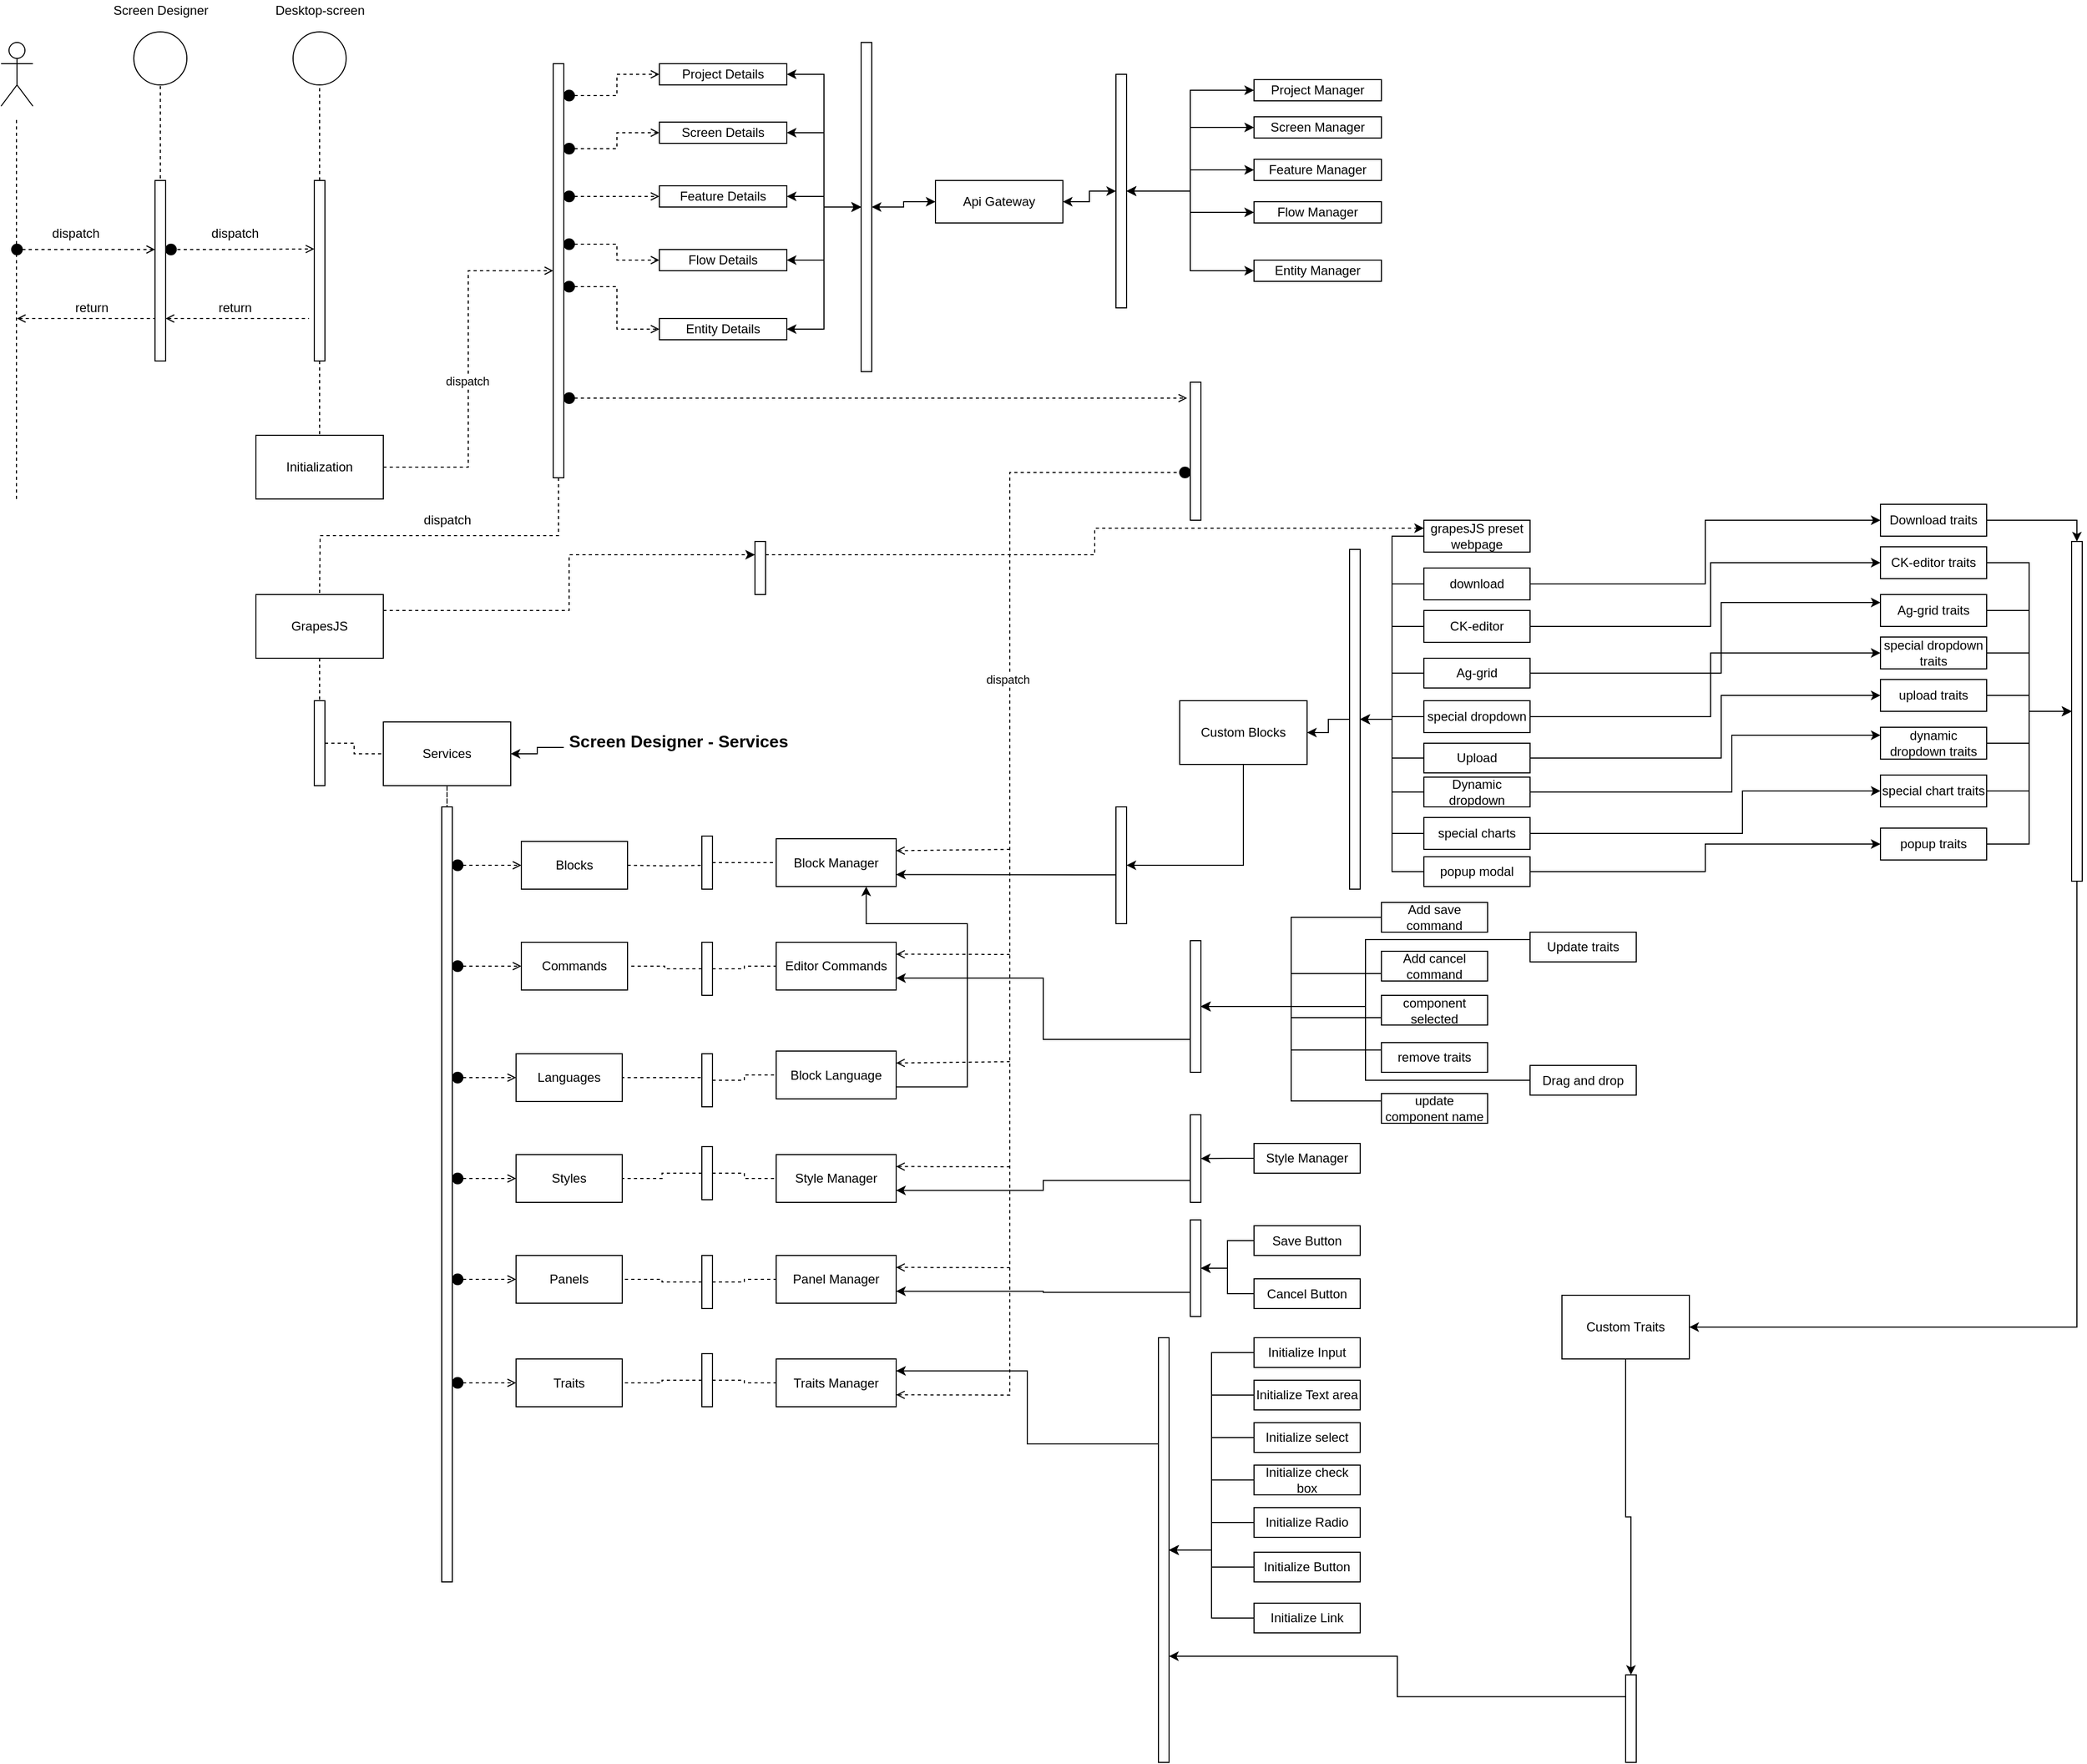 <mxfile version="15.3.1" type="google"><diagram id="kP4n5P30cCLJSPGFF3L5" name="Page-1"><mxGraphModel dx="1426" dy="716" grid="1" gridSize="10" guides="1" tooltips="1" connect="1" arrows="1" fold="1" page="1" pageScale="1" pageWidth="827" pageHeight="1169" math="0" shadow="0"><root><mxCell id="0"/><mxCell id="1" parent="0"/><mxCell id="iaHtXF_fVqfIZ_3sdtYl-2" value="" style="ellipse;whiteSpace=wrap;html=1;aspect=fixed;" parent="1" vertex="1"><mxGeometry x="155" y="50" width="50" height="50" as="geometry"/></mxCell><mxCell id="iaHtXF_fVqfIZ_3sdtYl-3" value="" style="ellipse;whiteSpace=wrap;html=1;aspect=fixed;" parent="1" vertex="1"><mxGeometry x="305" y="50" width="50" height="50" as="geometry"/></mxCell><mxCell id="iaHtXF_fVqfIZ_3sdtYl-4" value="Screen Designer" style="text;html=1;align=center;verticalAlign=middle;resizable=0;points=[];autosize=1;" parent="1" vertex="1"><mxGeometry x="130" y="20" width="100" height="20" as="geometry"/></mxCell><mxCell id="iaHtXF_fVqfIZ_3sdtYl-5" value="Desktop-screen" style="text;html=1;align=center;verticalAlign=middle;resizable=0;points=[];autosize=1;" parent="1" vertex="1"><mxGeometry x="280" y="20" width="100" height="20" as="geometry"/></mxCell><mxCell id="iaHtXF_fVqfIZ_3sdtYl-8" value="" style="shape=umlActor;verticalLabelPosition=bottom;verticalAlign=top;html=1;outlineConnect=0;" parent="1" vertex="1"><mxGeometry x="30" y="60" width="30" height="60" as="geometry"/></mxCell><mxCell id="iaHtXF_fVqfIZ_3sdtYl-16" value="" style="endArrow=none;dashed=1;html=1;" parent="1" edge="1"><mxGeometry width="50" height="50" relative="1" as="geometry"><mxPoint x="44.5" y="490" as="sourcePoint"/><mxPoint x="44.5" y="130" as="targetPoint"/></mxGeometry></mxCell><mxCell id="iaHtXF_fVqfIZ_3sdtYl-17" value="" style="endArrow=none;dashed=1;html=1;strokeColor=#000000;entryX=0.5;entryY=1;entryDx=0;entryDy=0;" parent="1" target="iaHtXF_fVqfIZ_3sdtYl-2" edge="1"><mxGeometry width="50" height="50" relative="1" as="geometry"><mxPoint x="180" y="200" as="sourcePoint"/><mxPoint x="390" y="250" as="targetPoint"/></mxGeometry></mxCell><mxCell id="iaHtXF_fVqfIZ_3sdtYl-18" value="" style="rounded=0;whiteSpace=wrap;html=1;direction=south;" parent="1" vertex="1"><mxGeometry x="175" y="190" width="10" height="170" as="geometry"/></mxCell><mxCell id="p-d8xXFpoTd2zfoswmaf-18" value="" style="edgeStyle=orthogonalEdgeStyle;rounded=0;orthogonalLoop=1;jettySize=auto;html=1;dashed=1;endArrow=none;endFill=0;" parent="1" source="ZgcSN7deokmzn-eI87xk-3" target="p-d8xXFpoTd2zfoswmaf-17" edge="1"><mxGeometry relative="1" as="geometry"/></mxCell><mxCell id="ZgcSN7deokmzn-eI87xk-3" value="" style="rounded=0;whiteSpace=wrap;html=1;direction=south;" parent="1" vertex="1"><mxGeometry x="325" y="190" width="10" height="170" as="geometry"/></mxCell><mxCell id="wpVlfaKTZrKY5c9hMWiJ-9" value="" style="edgeStyle=orthogonalEdgeStyle;rounded=0;orthogonalLoop=1;jettySize=auto;html=1;dashed=1;endArrow=open;endFill=0;" parent="1" source="wpVlfaKTZrKY5c9hMWiJ-1" target="iaHtXF_fVqfIZ_3sdtYl-18" edge="1"><mxGeometry relative="1" as="geometry"><Array as="points"><mxPoint x="120" y="255"/><mxPoint x="120" y="255"/></Array></mxGeometry></mxCell><mxCell id="wpVlfaKTZrKY5c9hMWiJ-1" value="" style="ellipse;whiteSpace=wrap;html=1;aspect=fixed;fillColor=#000000;" parent="1" vertex="1"><mxGeometry x="40" y="250" width="10" height="10" as="geometry"/></mxCell><mxCell id="wpVlfaKTZrKY5c9hMWiJ-11" value="" style="endArrow=none;dashed=1;html=1;strokeColor=#000000;entryX=0.5;entryY=1;entryDx=0;entryDy=0;" parent="1" target="iaHtXF_fVqfIZ_3sdtYl-3" edge="1"><mxGeometry width="50" height="50" relative="1" as="geometry"><mxPoint x="330" y="190" as="sourcePoint"/><mxPoint x="155" y="110" as="targetPoint"/></mxGeometry></mxCell><mxCell id="wpVlfaKTZrKY5c9hMWiJ-12" value="dispatch" style="text;html=1;align=center;verticalAlign=middle;resizable=0;points=[];autosize=1;" parent="1" vertex="1"><mxGeometry x="70" y="230" width="60" height="20" as="geometry"/></mxCell><mxCell id="wpVlfaKTZrKY5c9hMWiJ-13" value="" style="ellipse;whiteSpace=wrap;html=1;aspect=fixed;fillColor=#000000;" parent="1" vertex="1"><mxGeometry x="185" y="250" width="10" height="10" as="geometry"/></mxCell><mxCell id="wpVlfaKTZrKY5c9hMWiJ-14" value="" style="edgeStyle=orthogonalEdgeStyle;rounded=0;orthogonalLoop=1;jettySize=auto;html=1;dashed=1;endArrow=open;endFill=0;" parent="1" edge="1"><mxGeometry relative="1" as="geometry"><mxPoint x="190" y="255" as="sourcePoint"/><mxPoint x="325" y="254.5" as="targetPoint"/><Array as="points"><mxPoint x="240" y="255"/><mxPoint x="240" y="255"/></Array></mxGeometry></mxCell><mxCell id="wpVlfaKTZrKY5c9hMWiJ-15" style="edgeStyle=orthogonalEdgeStyle;rounded=0;orthogonalLoop=1;jettySize=auto;html=1;exitX=0.5;exitY=1;exitDx=0;exitDy=0;entryX=0.5;entryY=0;entryDx=0;entryDy=0;dashed=1;endArrow=open;endFill=0;" parent="1" source="wpVlfaKTZrKY5c9hMWiJ-13" target="wpVlfaKTZrKY5c9hMWiJ-13" edge="1"><mxGeometry relative="1" as="geometry"/></mxCell><mxCell id="wpVlfaKTZrKY5c9hMWiJ-16" value="dispatch" style="text;html=1;align=center;verticalAlign=middle;resizable=0;points=[];autosize=1;" parent="1" vertex="1"><mxGeometry x="220" y="230" width="60" height="20" as="geometry"/></mxCell><mxCell id="wpVlfaKTZrKY5c9hMWiJ-19" value="" style="endArrow=none;dashed=1;html=1;entryX=0.75;entryY=1;entryDx=0;entryDy=0;startArrow=open;startFill=0;" parent="1" edge="1"><mxGeometry width="50" height="50" relative="1" as="geometry"><mxPoint x="45" y="320" as="sourcePoint"/><mxPoint x="175" y="320" as="targetPoint"/></mxGeometry></mxCell><mxCell id="wpVlfaKTZrKY5c9hMWiJ-22" value="return" style="text;html=1;align=center;verticalAlign=middle;resizable=0;points=[];autosize=1;" parent="1" vertex="1"><mxGeometry x="90" y="300" width="50" height="20" as="geometry"/></mxCell><mxCell id="wpVlfaKTZrKY5c9hMWiJ-23" value="return" style="text;html=1;align=center;verticalAlign=middle;resizable=0;points=[];autosize=1;" parent="1" vertex="1"><mxGeometry x="225" y="300" width="50" height="20" as="geometry"/></mxCell><mxCell id="wpVlfaKTZrKY5c9hMWiJ-26" value="" style="endArrow=none;dashed=1;html=1;startArrow=open;startFill=0;" parent="1" edge="1"><mxGeometry width="50" height="50" relative="1" as="geometry"><mxPoint x="185" y="320" as="sourcePoint"/><mxPoint x="320" y="320" as="targetPoint"/><Array as="points"/></mxGeometry></mxCell><mxCell id="p-d8xXFpoTd2zfoswmaf-130" value="" style="edgeStyle=orthogonalEdgeStyle;rounded=0;orthogonalLoop=1;jettySize=auto;html=1;dashed=1;startArrow=none;startFill=0;endArrow=none;endFill=0;" parent="1" source="wpVlfaKTZrKY5c9hMWiJ-27" target="wpVlfaKTZrKY5c9hMWiJ-30" edge="1"><mxGeometry relative="1" as="geometry"/></mxCell><mxCell id="wpVlfaKTZrKY5c9hMWiJ-27" value="Services" style="rounded=0;whiteSpace=wrap;html=1;strokeColor=#000000;fillColor=#FFFFFF;" parent="1" vertex="1"><mxGeometry x="390" y="700" width="120" height="60" as="geometry"/></mxCell><mxCell id="wpVlfaKTZrKY5c9hMWiJ-30" value="" style="rounded=0;whiteSpace=wrap;html=1;direction=south;" parent="1" vertex="1"><mxGeometry x="445" y="780" width="10" height="730" as="geometry"/></mxCell><mxCell id="wpVlfaKTZrKY5c9hMWiJ-34" value="Blocks" style="rounded=0;whiteSpace=wrap;html=1;strokeColor=#000000;fillColor=#FFFFFF;" parent="1" vertex="1"><mxGeometry x="520" y="812.5" width="100" height="45" as="geometry"/></mxCell><mxCell id="p-d8xXFpoTd2zfoswmaf-133" value="" style="edgeStyle=orthogonalEdgeStyle;rounded=0;orthogonalLoop=1;jettySize=auto;html=1;dashed=1;startArrow=none;startFill=0;endArrow=open;endFill=0;" parent="1" source="wpVlfaKTZrKY5c9hMWiJ-41" target="wpVlfaKTZrKY5c9hMWiJ-34" edge="1"><mxGeometry relative="1" as="geometry"/></mxCell><mxCell id="wpVlfaKTZrKY5c9hMWiJ-41" value="" style="ellipse;whiteSpace=wrap;html=1;aspect=fixed;fillColor=#000000;" parent="1" vertex="1"><mxGeometry x="455" y="830" width="10" height="10" as="geometry"/></mxCell><mxCell id="p-d8xXFpoTd2zfoswmaf-22" value="" style="edgeStyle=orthogonalEdgeStyle;rounded=0;orthogonalLoop=1;jettySize=auto;html=1;dashed=1;endArrow=open;endFill=0;" parent="1" source="p-d8xXFpoTd2zfoswmaf-17" target="p-d8xXFpoTd2zfoswmaf-20" edge="1"><mxGeometry relative="1" as="geometry"/></mxCell><mxCell id="p-d8xXFpoTd2zfoswmaf-144" value="dispatch" style="edgeLabel;html=1;align=center;verticalAlign=middle;resizable=0;points=[];" parent="p-d8xXFpoTd2zfoswmaf-22" vertex="1" connectable="0"><mxGeometry x="-0.067" y="1" relative="1" as="geometry"><mxPoint as="offset"/></mxGeometry></mxCell><mxCell id="p-d8xXFpoTd2zfoswmaf-17" value="Initialization" style="rounded=0;whiteSpace=wrap;html=1;" parent="1" vertex="1"><mxGeometry x="270" y="430" width="120" height="60" as="geometry"/></mxCell><mxCell id="p-d8xXFpoTd2zfoswmaf-126" value="" style="edgeStyle=orthogonalEdgeStyle;rounded=0;orthogonalLoop=1;jettySize=auto;html=1;dashed=1;startArrow=none;startFill=0;endArrow=none;endFill=0;exitX=1;exitY=0.5;exitDx=0;exitDy=0;" parent="1" source="p-d8xXFpoTd2zfoswmaf-20" edge="1"><mxGeometry relative="1" as="geometry"><mxPoint x="330" y="579" as="targetPoint"/></mxGeometry></mxCell><mxCell id="p-d8xXFpoTd2zfoswmaf-20" value="" style="rounded=0;whiteSpace=wrap;html=1;direction=south;" parent="1" vertex="1"><mxGeometry x="550" y="80" width="10" height="390" as="geometry"/></mxCell><mxCell id="p-d8xXFpoTd2zfoswmaf-128" value="" style="edgeStyle=orthogonalEdgeStyle;rounded=0;orthogonalLoop=1;jettySize=auto;html=1;dashed=1;startArrow=none;startFill=0;endArrow=none;endFill=0;" parent="1" source="p-d8xXFpoTd2zfoswmaf-25" target="p-d8xXFpoTd2zfoswmaf-27" edge="1"><mxGeometry relative="1" as="geometry"/></mxCell><mxCell id="HV5T4Z4cnjf4nLRgCjIR-30" style="edgeStyle=orthogonalEdgeStyle;rounded=0;orthogonalLoop=1;jettySize=auto;html=1;exitX=1;exitY=0.25;exitDx=0;exitDy=0;entryX=0.25;entryY=1;entryDx=0;entryDy=0;dashed=1;" parent="1" source="p-d8xXFpoTd2zfoswmaf-25" target="p-d8xXFpoTd2zfoswmaf-210" edge="1"><mxGeometry relative="1" as="geometry"/></mxCell><mxCell id="p-d8xXFpoTd2zfoswmaf-25" value="GrapesJS" style="rounded=0;whiteSpace=wrap;html=1;" parent="1" vertex="1"><mxGeometry x="270" y="580" width="120" height="60" as="geometry"/></mxCell><mxCell id="p-d8xXFpoTd2zfoswmaf-129" value="" style="edgeStyle=orthogonalEdgeStyle;rounded=0;orthogonalLoop=1;jettySize=auto;html=1;dashed=1;startArrow=none;startFill=0;endArrow=none;endFill=0;" parent="1" source="p-d8xXFpoTd2zfoswmaf-27" target="wpVlfaKTZrKY5c9hMWiJ-27" edge="1"><mxGeometry relative="1" as="geometry"/></mxCell><mxCell id="p-d8xXFpoTd2zfoswmaf-27" value="" style="rounded=0;whiteSpace=wrap;html=1;direction=south;" parent="1" vertex="1"><mxGeometry x="325" y="680" width="10" height="80" as="geometry"/></mxCell><mxCell id="p-d8xXFpoTd2zfoswmaf-105" value="" style="edgeStyle=orthogonalEdgeStyle;rounded=0;orthogonalLoop=1;jettySize=auto;html=1;startArrow=classic;startFill=1;endArrow=classic;endFill=1;" parent="1" source="p-d8xXFpoTd2zfoswmaf-40" target="p-d8xXFpoTd2zfoswmaf-77" edge="1"><mxGeometry relative="1" as="geometry"/></mxCell><mxCell id="p-d8xXFpoTd2zfoswmaf-40" value="Project Details" style="rounded=0;whiteSpace=wrap;html=1;" parent="1" vertex="1"><mxGeometry x="650" y="80" width="120" height="20" as="geometry"/></mxCell><mxCell id="p-d8xXFpoTd2zfoswmaf-77" value="" style="rounded=0;whiteSpace=wrap;html=1;direction=south;" parent="1" vertex="1"><mxGeometry x="840" y="60" width="10" height="310" as="geometry"/></mxCell><mxCell id="p-d8xXFpoTd2zfoswmaf-79" value="" style="edgeStyle=orthogonalEdgeStyle;rounded=0;orthogonalLoop=1;jettySize=auto;html=1;startArrow=classic;startFill=1;endArrow=classic;endFill=1;" parent="1" source="p-d8xXFpoTd2zfoswmaf-78" target="p-d8xXFpoTd2zfoswmaf-77" edge="1"><mxGeometry relative="1" as="geometry"/></mxCell><mxCell id="p-d8xXFpoTd2zfoswmaf-85" value="" style="edgeStyle=orthogonalEdgeStyle;rounded=0;orthogonalLoop=1;jettySize=auto;html=1;startArrow=classic;startFill=1;endArrow=classic;endFill=1;" parent="1" source="p-d8xXFpoTd2zfoswmaf-78" target="p-d8xXFpoTd2zfoswmaf-80" edge="1"><mxGeometry relative="1" as="geometry"/></mxCell><mxCell id="p-d8xXFpoTd2zfoswmaf-78" value="Api Gateway" style="rounded=0;whiteSpace=wrap;html=1;strokeColor=#000000;fillColor=#FFFFFF;" parent="1" vertex="1"><mxGeometry x="910" y="190" width="120" height="40" as="geometry"/></mxCell><mxCell id="p-d8xXFpoTd2zfoswmaf-177" style="edgeStyle=orthogonalEdgeStyle;rounded=0;orthogonalLoop=1;jettySize=auto;html=1;exitX=0.5;exitY=0;exitDx=0;exitDy=0;dashed=1;startArrow=none;startFill=0;endArrow=none;endFill=0;" parent="1" source="p-d8xXFpoTd2zfoswmaf-80" edge="1"><mxGeometry relative="1" as="geometry"><mxPoint x="1110" y="200" as="targetPoint"/></mxGeometry></mxCell><mxCell id="p-d8xXFpoTd2zfoswmaf-80" value="" style="rounded=0;whiteSpace=wrap;html=1;direction=south;" parent="1" vertex="1"><mxGeometry x="1080" y="90" width="10" height="220" as="geometry"/></mxCell><mxCell id="p-d8xXFpoTd2zfoswmaf-99" value="" style="edgeStyle=orthogonalEdgeStyle;rounded=0;orthogonalLoop=1;jettySize=auto;html=1;startArrow=classic;startFill=1;endArrow=classic;endFill=1;" parent="1" source="p-d8xXFpoTd2zfoswmaf-81" target="p-d8xXFpoTd2zfoswmaf-80" edge="1"><mxGeometry relative="1" as="geometry"/></mxCell><mxCell id="p-d8xXFpoTd2zfoswmaf-81" value="Project Manager" style="rounded=0;whiteSpace=wrap;html=1;" parent="1" vertex="1"><mxGeometry x="1210" y="95" width="120" height="20" as="geometry"/></mxCell><mxCell id="p-d8xXFpoTd2zfoswmaf-100" value="" style="edgeStyle=orthogonalEdgeStyle;rounded=0;orthogonalLoop=1;jettySize=auto;html=1;startArrow=classic;startFill=1;endArrow=classic;endFill=1;" parent="1" source="p-d8xXFpoTd2zfoswmaf-82" target="p-d8xXFpoTd2zfoswmaf-80" edge="1"><mxGeometry relative="1" as="geometry"/></mxCell><mxCell id="p-d8xXFpoTd2zfoswmaf-82" value="Screen Manager" style="rounded=0;whiteSpace=wrap;html=1;" parent="1" vertex="1"><mxGeometry x="1210" y="130" width="120" height="20" as="geometry"/></mxCell><mxCell id="p-d8xXFpoTd2zfoswmaf-101" value="" style="edgeStyle=orthogonalEdgeStyle;rounded=0;orthogonalLoop=1;jettySize=auto;html=1;startArrow=classic;startFill=1;endArrow=classic;endFill=1;" parent="1" source="p-d8xXFpoTd2zfoswmaf-83" target="p-d8xXFpoTd2zfoswmaf-80" edge="1"><mxGeometry relative="1" as="geometry"/></mxCell><mxCell id="p-d8xXFpoTd2zfoswmaf-83" value="Feature Manager" style="rounded=0;whiteSpace=wrap;html=1;" parent="1" vertex="1"><mxGeometry x="1210" y="170" width="120" height="20" as="geometry"/></mxCell><mxCell id="p-d8xXFpoTd2zfoswmaf-102" value="" style="edgeStyle=orthogonalEdgeStyle;rounded=0;orthogonalLoop=1;jettySize=auto;html=1;startArrow=classic;startFill=1;endArrow=classic;endFill=1;" parent="1" source="p-d8xXFpoTd2zfoswmaf-84" target="p-d8xXFpoTd2zfoswmaf-80" edge="1"><mxGeometry relative="1" as="geometry"/></mxCell><mxCell id="p-d8xXFpoTd2zfoswmaf-84" value="Flow Manager" style="rounded=0;whiteSpace=wrap;html=1;" parent="1" vertex="1"><mxGeometry x="1210" y="210" width="120" height="20" as="geometry"/></mxCell><mxCell id="p-d8xXFpoTd2zfoswmaf-106" value="" style="edgeStyle=orthogonalEdgeStyle;rounded=0;orthogonalLoop=1;jettySize=auto;html=1;startArrow=classic;startFill=1;endArrow=classic;endFill=1;" parent="1" source="p-d8xXFpoTd2zfoswmaf-86" target="p-d8xXFpoTd2zfoswmaf-77" edge="1"><mxGeometry relative="1" as="geometry"/></mxCell><mxCell id="p-d8xXFpoTd2zfoswmaf-86" value="Screen Details" style="rounded=0;whiteSpace=wrap;html=1;" parent="1" vertex="1"><mxGeometry x="650" y="135" width="120" height="20" as="geometry"/></mxCell><mxCell id="p-d8xXFpoTd2zfoswmaf-107" value="" style="edgeStyle=orthogonalEdgeStyle;rounded=0;orthogonalLoop=1;jettySize=auto;html=1;startArrow=classic;startFill=1;endArrow=classic;endFill=1;" parent="1" source="p-d8xXFpoTd2zfoswmaf-87" target="p-d8xXFpoTd2zfoswmaf-77" edge="1"><mxGeometry relative="1" as="geometry"/></mxCell><mxCell id="p-d8xXFpoTd2zfoswmaf-87" value="Feature Details" style="rounded=0;whiteSpace=wrap;html=1;" parent="1" vertex="1"><mxGeometry x="650" y="195" width="120" height="20" as="geometry"/></mxCell><mxCell id="p-d8xXFpoTd2zfoswmaf-108" value="" style="edgeStyle=orthogonalEdgeStyle;rounded=0;orthogonalLoop=1;jettySize=auto;html=1;startArrow=classic;startFill=1;endArrow=classic;endFill=1;" parent="1" source="p-d8xXFpoTd2zfoswmaf-88" target="p-d8xXFpoTd2zfoswmaf-77" edge="1"><mxGeometry relative="1" as="geometry"/></mxCell><mxCell id="p-d8xXFpoTd2zfoswmaf-88" value="Flow Details" style="rounded=0;whiteSpace=wrap;html=1;" parent="1" vertex="1"><mxGeometry x="650" y="255" width="120" height="20" as="geometry"/></mxCell><mxCell id="p-d8xXFpoTd2zfoswmaf-109" value="" style="edgeStyle=orthogonalEdgeStyle;rounded=0;orthogonalLoop=1;jettySize=auto;html=1;startArrow=classic;startFill=1;endArrow=classic;endFill=1;" parent="1" source="p-d8xXFpoTd2zfoswmaf-90" target="p-d8xXFpoTd2zfoswmaf-77" edge="1"><mxGeometry relative="1" as="geometry"/></mxCell><mxCell id="p-d8xXFpoTd2zfoswmaf-90" value="Entity Details" style="rounded=0;whiteSpace=wrap;html=1;" parent="1" vertex="1"><mxGeometry x="650" y="320" width="120" height="20" as="geometry"/></mxCell><mxCell id="p-d8xXFpoTd2zfoswmaf-121" value="" style="edgeStyle=orthogonalEdgeStyle;rounded=0;orthogonalLoop=1;jettySize=auto;html=1;dashed=1;startArrow=none;startFill=0;endArrow=open;endFill=0;entryX=0;entryY=0.5;entryDx=0;entryDy=0;" parent="1" source="p-d8xXFpoTd2zfoswmaf-91" target="p-d8xXFpoTd2zfoswmaf-40" edge="1"><mxGeometry relative="1" as="geometry"/></mxCell><mxCell id="p-d8xXFpoTd2zfoswmaf-91" value="" style="ellipse;whiteSpace=wrap;html=1;aspect=fixed;fillColor=#000000;" parent="1" vertex="1"><mxGeometry x="560" y="105" width="10" height="10" as="geometry"/></mxCell><mxCell id="p-d8xXFpoTd2zfoswmaf-103" value="" style="edgeStyle=orthogonalEdgeStyle;rounded=0;orthogonalLoop=1;jettySize=auto;html=1;startArrow=classic;startFill=1;endArrow=classic;endFill=1;" parent="1" source="p-d8xXFpoTd2zfoswmaf-98" target="p-d8xXFpoTd2zfoswmaf-80" edge="1"><mxGeometry relative="1" as="geometry"/></mxCell><mxCell id="p-d8xXFpoTd2zfoswmaf-98" value="Entity Manager" style="rounded=0;whiteSpace=wrap;html=1;" parent="1" vertex="1"><mxGeometry x="1210" y="265" width="120" height="20" as="geometry"/></mxCell><mxCell id="p-d8xXFpoTd2zfoswmaf-111" value="" style="ellipse;whiteSpace=wrap;html=1;aspect=fixed;fillColor=#000000;" parent="1" vertex="1"><mxGeometry x="560" y="155" width="10" height="10" as="geometry"/></mxCell><mxCell id="p-d8xXFpoTd2zfoswmaf-113" value="" style="edgeStyle=orthogonalEdgeStyle;rounded=0;orthogonalLoop=1;jettySize=auto;html=1;startArrow=none;startFill=0;endArrow=open;endFill=0;dashed=1;exitX=1;exitY=0.5;exitDx=0;exitDy=0;entryX=0;entryY=0.5;entryDx=0;entryDy=0;" parent="1" source="p-d8xXFpoTd2zfoswmaf-111" target="p-d8xXFpoTd2zfoswmaf-86" edge="1"><mxGeometry relative="1" as="geometry"><mxPoint x="580" y="120" as="sourcePoint"/><mxPoint x="620" y="160" as="targetPoint"/></mxGeometry></mxCell><mxCell id="p-d8xXFpoTd2zfoswmaf-115" value="" style="edgeStyle=orthogonalEdgeStyle;rounded=0;orthogonalLoop=1;jettySize=auto;html=1;dashed=1;startArrow=none;startFill=0;endArrow=open;endFill=0;entryX=0;entryY=0.5;entryDx=0;entryDy=0;" parent="1" source="p-d8xXFpoTd2zfoswmaf-114" target="p-d8xXFpoTd2zfoswmaf-87" edge="1"><mxGeometry relative="1" as="geometry"/></mxCell><mxCell id="p-d8xXFpoTd2zfoswmaf-114" value="" style="ellipse;whiteSpace=wrap;html=1;aspect=fixed;fillColor=#000000;" parent="1" vertex="1"><mxGeometry x="560" y="200" width="10" height="10" as="geometry"/></mxCell><mxCell id="p-d8xXFpoTd2zfoswmaf-117" value="" style="edgeStyle=orthogonalEdgeStyle;rounded=0;orthogonalLoop=1;jettySize=auto;html=1;dashed=1;startArrow=none;startFill=0;endArrow=open;endFill=0;entryX=0;entryY=0.5;entryDx=0;entryDy=0;" parent="1" source="p-d8xXFpoTd2zfoswmaf-116" target="p-d8xXFpoTd2zfoswmaf-88" edge="1"><mxGeometry relative="1" as="geometry"/></mxCell><mxCell id="p-d8xXFpoTd2zfoswmaf-116" value="" style="ellipse;whiteSpace=wrap;html=1;aspect=fixed;fillColor=#000000;" parent="1" vertex="1"><mxGeometry x="560" y="245" width="10" height="10" as="geometry"/></mxCell><mxCell id="p-d8xXFpoTd2zfoswmaf-119" value="" style="edgeStyle=orthogonalEdgeStyle;rounded=0;orthogonalLoop=1;jettySize=auto;html=1;dashed=1;startArrow=none;startFill=0;endArrow=open;endFill=0;entryX=0;entryY=0.5;entryDx=0;entryDy=0;" parent="1" source="p-d8xXFpoTd2zfoswmaf-118" target="p-d8xXFpoTd2zfoswmaf-90" edge="1"><mxGeometry relative="1" as="geometry"/></mxCell><mxCell id="p-d8xXFpoTd2zfoswmaf-118" value="" style="ellipse;whiteSpace=wrap;html=1;aspect=fixed;fillColor=#000000;" parent="1" vertex="1"><mxGeometry x="560" y="285" width="10" height="10" as="geometry"/></mxCell><mxCell id="p-d8xXFpoTd2zfoswmaf-135" value="" style="edgeStyle=orthogonalEdgeStyle;rounded=0;orthogonalLoop=1;jettySize=auto;html=1;dashed=1;startArrow=none;startFill=0;endArrow=open;endFill=0;" parent="1" source="p-d8xXFpoTd2zfoswmaf-131" target="p-d8xXFpoTd2zfoswmaf-134" edge="1"><mxGeometry relative="1" as="geometry"/></mxCell><mxCell id="p-d8xXFpoTd2zfoswmaf-131" value="" style="ellipse;whiteSpace=wrap;html=1;aspect=fixed;fillColor=#000000;" parent="1" vertex="1"><mxGeometry x="455" y="925" width="10" height="10" as="geometry"/></mxCell><mxCell id="p-d8xXFpoTd2zfoswmaf-137" value="" style="edgeStyle=orthogonalEdgeStyle;rounded=0;orthogonalLoop=1;jettySize=auto;html=1;dashed=1;startArrow=none;startFill=0;endArrow=open;endFill=0;" parent="1" source="p-d8xXFpoTd2zfoswmaf-132" target="p-d8xXFpoTd2zfoswmaf-136" edge="1"><mxGeometry relative="1" as="geometry"/></mxCell><mxCell id="p-d8xXFpoTd2zfoswmaf-132" value="" style="ellipse;whiteSpace=wrap;html=1;aspect=fixed;fillColor=#000000;" parent="1" vertex="1"><mxGeometry x="455" y="1030" width="10" height="10" as="geometry"/></mxCell><mxCell id="p-d8xXFpoTd2zfoswmaf-134" value="Commands" style="rounded=0;whiteSpace=wrap;html=1;strokeColor=#000000;fillColor=#FFFFFF;" parent="1" vertex="1"><mxGeometry x="520" y="907.5" width="100" height="45" as="geometry"/></mxCell><mxCell id="p-d8xXFpoTd2zfoswmaf-136" value="Languages" style="rounded=0;whiteSpace=wrap;html=1;strokeColor=#000000;fillColor=#FFFFFF;" parent="1" vertex="1"><mxGeometry x="515" y="1012.5" width="100" height="45" as="geometry"/></mxCell><mxCell id="p-d8xXFpoTd2zfoswmaf-138" value="Styles" style="rounded=0;whiteSpace=wrap;html=1;strokeColor=#000000;fillColor=#FFFFFF;" parent="1" vertex="1"><mxGeometry x="515" y="1107.5" width="100" height="45" as="geometry"/></mxCell><mxCell id="p-d8xXFpoTd2zfoswmaf-139" value="Panels" style="rounded=0;whiteSpace=wrap;html=1;strokeColor=#000000;fillColor=#FFFFFF;" parent="1" vertex="1"><mxGeometry x="515" y="1202.5" width="100" height="45" as="geometry"/></mxCell><mxCell id="p-d8xXFpoTd2zfoswmaf-141" value="" style="edgeStyle=orthogonalEdgeStyle;rounded=0;orthogonalLoop=1;jettySize=auto;html=1;dashed=1;startArrow=none;startFill=0;endArrow=open;endFill=0;" parent="1" source="p-d8xXFpoTd2zfoswmaf-140" target="p-d8xXFpoTd2zfoswmaf-138" edge="1"><mxGeometry relative="1" as="geometry"/></mxCell><mxCell id="p-d8xXFpoTd2zfoswmaf-140" value="" style="ellipse;whiteSpace=wrap;html=1;aspect=fixed;fillColor=#000000;" parent="1" vertex="1"><mxGeometry x="455" y="1125" width="10" height="10" as="geometry"/></mxCell><mxCell id="p-d8xXFpoTd2zfoswmaf-143" value="" style="edgeStyle=orthogonalEdgeStyle;rounded=0;orthogonalLoop=1;jettySize=auto;html=1;dashed=1;startArrow=none;startFill=0;endArrow=open;endFill=0;" parent="1" source="p-d8xXFpoTd2zfoswmaf-142" target="p-d8xXFpoTd2zfoswmaf-139" edge="1"><mxGeometry relative="1" as="geometry"/></mxCell><mxCell id="p-d8xXFpoTd2zfoswmaf-142" value="" style="ellipse;whiteSpace=wrap;html=1;aspect=fixed;fillColor=#000000;" parent="1" vertex="1"><mxGeometry x="455" y="1220" width="10" height="10" as="geometry"/></mxCell><mxCell id="p-d8xXFpoTd2zfoswmaf-145" value="dispatch" style="text;html=1;align=center;verticalAlign=middle;resizable=0;points=[];autosize=1;" parent="1" vertex="1"><mxGeometry x="420" y="500" width="60" height="20" as="geometry"/></mxCell><mxCell id="p-d8xXFpoTd2zfoswmaf-146" value="Traits" style="rounded=0;whiteSpace=wrap;html=1;strokeColor=#000000;fillColor=#FFFFFF;" parent="1" vertex="1"><mxGeometry x="515" y="1300" width="100" height="45" as="geometry"/></mxCell><mxCell id="p-d8xXFpoTd2zfoswmaf-147" value="" style="rounded=0;whiteSpace=wrap;html=1;direction=south;" parent="1" vertex="1"><mxGeometry x="1150" y="380" width="10" height="130" as="geometry"/></mxCell><mxCell id="p-d8xXFpoTd2zfoswmaf-148" value="" style="endArrow=open;dashed=1;html=1;endFill=0;exitX=1;exitY=0.5;exitDx=0;exitDy=0;" parent="1" source="p-d8xXFpoTd2zfoswmaf-149" edge="1"><mxGeometry width="50" height="50" relative="1" as="geometry"><mxPoint x="590" y="410" as="sourcePoint"/><mxPoint x="1147" y="395" as="targetPoint"/></mxGeometry></mxCell><mxCell id="p-d8xXFpoTd2zfoswmaf-149" value="" style="ellipse;whiteSpace=wrap;html=1;aspect=fixed;fillColor=#000000;" parent="1" vertex="1"><mxGeometry x="560" y="390" width="10" height="10" as="geometry"/></mxCell><mxCell id="p-d8xXFpoTd2zfoswmaf-150" value="Block Manager" style="rounded=0;whiteSpace=wrap;html=1;" parent="1" vertex="1"><mxGeometry x="760" y="810" width="113" height="45" as="geometry"/></mxCell><mxCell id="p-d8xXFpoTd2zfoswmaf-151" value="Editor Commands" style="rounded=0;whiteSpace=wrap;html=1;" parent="1" vertex="1"><mxGeometry x="760" y="907.5" width="113" height="45" as="geometry"/></mxCell><mxCell id="p-d8xXFpoTd2zfoswmaf-242" style="edgeStyle=orthogonalEdgeStyle;rounded=0;orthogonalLoop=1;jettySize=auto;html=1;exitX=1;exitY=0.75;exitDx=0;exitDy=0;entryX=0.75;entryY=1;entryDx=0;entryDy=0;startArrow=none;startFill=0;endArrow=classic;endFill=1;" parent="1" source="p-d8xXFpoTd2zfoswmaf-152" target="p-d8xXFpoTd2zfoswmaf-150" edge="1"><mxGeometry relative="1" as="geometry"><Array as="points"><mxPoint x="940" y="1044"/><mxPoint x="940" y="890"/><mxPoint x="845" y="890"/></Array></mxGeometry></mxCell><mxCell id="p-d8xXFpoTd2zfoswmaf-152" value="Block Language" style="rounded=0;whiteSpace=wrap;html=1;" parent="1" vertex="1"><mxGeometry x="760" y="1010" width="113" height="45" as="geometry"/></mxCell><mxCell id="p-d8xXFpoTd2zfoswmaf-153" value="Style Manager" style="rounded=0;whiteSpace=wrap;html=1;" parent="1" vertex="1"><mxGeometry x="760" y="1107.5" width="113" height="45" as="geometry"/></mxCell><mxCell id="p-d8xXFpoTd2zfoswmaf-154" value="Panel Manager" style="rounded=0;whiteSpace=wrap;html=1;" parent="1" vertex="1"><mxGeometry x="760" y="1202.5" width="113" height="45" as="geometry"/></mxCell><mxCell id="p-d8xXFpoTd2zfoswmaf-155" value="Traits Manager" style="rounded=0;whiteSpace=wrap;html=1;" parent="1" vertex="1"><mxGeometry x="760" y="1300" width="113" height="45" as="geometry"/></mxCell><mxCell id="p-d8xXFpoTd2zfoswmaf-157" value="" style="edgeStyle=orthogonalEdgeStyle;rounded=0;orthogonalLoop=1;jettySize=auto;html=1;dashed=1;startArrow=none;startFill=0;endArrow=none;endFill=0;" parent="1" target="wpVlfaKTZrKY5c9hMWiJ-34" edge="1"><mxGeometry relative="1" as="geometry"><mxPoint x="695" y="835" as="sourcePoint"/></mxGeometry></mxCell><mxCell id="p-d8xXFpoTd2zfoswmaf-158" value="" style="edgeStyle=orthogonalEdgeStyle;rounded=0;orthogonalLoop=1;jettySize=auto;html=1;dashed=1;startArrow=none;startFill=0;endArrow=none;endFill=0;" parent="1" source="p-d8xXFpoTd2zfoswmaf-156" target="p-d8xXFpoTd2zfoswmaf-150" edge="1"><mxGeometry relative="1" as="geometry"/></mxCell><mxCell id="p-d8xXFpoTd2zfoswmaf-156" value="" style="rounded=0;whiteSpace=wrap;html=1;direction=south;" parent="1" vertex="1"><mxGeometry x="690" y="807.5" width="10" height="50" as="geometry"/></mxCell><mxCell id="p-d8xXFpoTd2zfoswmaf-164" value="" style="edgeStyle=orthogonalEdgeStyle;rounded=0;orthogonalLoop=1;jettySize=auto;html=1;dashed=1;startArrow=none;startFill=0;endArrow=none;endFill=0;" parent="1" source="p-d8xXFpoTd2zfoswmaf-159" target="p-d8xXFpoTd2zfoswmaf-134" edge="1"><mxGeometry relative="1" as="geometry"/></mxCell><mxCell id="p-d8xXFpoTd2zfoswmaf-165" value="" style="edgeStyle=orthogonalEdgeStyle;rounded=0;orthogonalLoop=1;jettySize=auto;html=1;dashed=1;startArrow=none;startFill=0;endArrow=none;endFill=0;" parent="1" source="p-d8xXFpoTd2zfoswmaf-159" target="p-d8xXFpoTd2zfoswmaf-151" edge="1"><mxGeometry relative="1" as="geometry"/></mxCell><mxCell id="p-d8xXFpoTd2zfoswmaf-159" value="" style="rounded=0;whiteSpace=wrap;html=1;direction=south;" parent="1" vertex="1"><mxGeometry x="690" y="907.5" width="10" height="50" as="geometry"/></mxCell><mxCell id="p-d8xXFpoTd2zfoswmaf-166" value="" style="edgeStyle=orthogonalEdgeStyle;rounded=0;orthogonalLoop=1;jettySize=auto;html=1;dashed=1;startArrow=none;startFill=0;endArrow=none;endFill=0;exitX=0.45;exitY=0.5;exitDx=0;exitDy=0;exitPerimeter=0;" parent="1" source="p-d8xXFpoTd2zfoswmaf-160" target="p-d8xXFpoTd2zfoswmaf-136" edge="1"><mxGeometry relative="1" as="geometry"/></mxCell><mxCell id="p-d8xXFpoTd2zfoswmaf-167" value="" style="edgeStyle=orthogonalEdgeStyle;rounded=0;orthogonalLoop=1;jettySize=auto;html=1;dashed=1;startArrow=none;startFill=0;endArrow=none;endFill=0;" parent="1" source="p-d8xXFpoTd2zfoswmaf-160" target="p-d8xXFpoTd2zfoswmaf-152" edge="1"><mxGeometry relative="1" as="geometry"/></mxCell><mxCell id="p-d8xXFpoTd2zfoswmaf-160" value="" style="rounded=0;whiteSpace=wrap;html=1;direction=south;" parent="1" vertex="1"><mxGeometry x="690" y="1012.5" width="10" height="50" as="geometry"/></mxCell><mxCell id="p-d8xXFpoTd2zfoswmaf-168" value="" style="edgeStyle=orthogonalEdgeStyle;rounded=0;orthogonalLoop=1;jettySize=auto;html=1;dashed=1;startArrow=none;startFill=0;endArrow=none;endFill=0;" parent="1" source="p-d8xXFpoTd2zfoswmaf-161" target="p-d8xXFpoTd2zfoswmaf-138" edge="1"><mxGeometry relative="1" as="geometry"/></mxCell><mxCell id="p-d8xXFpoTd2zfoswmaf-169" value="" style="edgeStyle=orthogonalEdgeStyle;rounded=0;orthogonalLoop=1;jettySize=auto;html=1;dashed=1;startArrow=none;startFill=0;endArrow=none;endFill=0;" parent="1" source="p-d8xXFpoTd2zfoswmaf-161" target="p-d8xXFpoTd2zfoswmaf-153" edge="1"><mxGeometry relative="1" as="geometry"/></mxCell><mxCell id="p-d8xXFpoTd2zfoswmaf-161" value="" style="rounded=0;whiteSpace=wrap;html=1;direction=south;" parent="1" vertex="1"><mxGeometry x="690" y="1100" width="10" height="50" as="geometry"/></mxCell><mxCell id="p-d8xXFpoTd2zfoswmaf-170" value="" style="edgeStyle=orthogonalEdgeStyle;rounded=0;orthogonalLoop=1;jettySize=auto;html=1;dashed=1;startArrow=none;startFill=0;endArrow=none;endFill=0;" parent="1" source="p-d8xXFpoTd2zfoswmaf-162" target="p-d8xXFpoTd2zfoswmaf-139" edge="1"><mxGeometry relative="1" as="geometry"/></mxCell><mxCell id="p-d8xXFpoTd2zfoswmaf-171" value="" style="edgeStyle=orthogonalEdgeStyle;rounded=0;orthogonalLoop=1;jettySize=auto;html=1;dashed=1;startArrow=none;startFill=0;endArrow=none;endFill=0;" parent="1" source="p-d8xXFpoTd2zfoswmaf-162" target="p-d8xXFpoTd2zfoswmaf-154" edge="1"><mxGeometry relative="1" as="geometry"/></mxCell><mxCell id="p-d8xXFpoTd2zfoswmaf-162" value="" style="rounded=0;whiteSpace=wrap;html=1;direction=south;" parent="1" vertex="1"><mxGeometry x="690" y="1202.5" width="10" height="50" as="geometry"/></mxCell><mxCell id="p-d8xXFpoTd2zfoswmaf-172" value="" style="edgeStyle=orthogonalEdgeStyle;rounded=0;orthogonalLoop=1;jettySize=auto;html=1;dashed=1;startArrow=none;startFill=0;endArrow=none;endFill=0;" parent="1" source="p-d8xXFpoTd2zfoswmaf-163" target="p-d8xXFpoTd2zfoswmaf-146" edge="1"><mxGeometry relative="1" as="geometry"/></mxCell><mxCell id="p-d8xXFpoTd2zfoswmaf-173" value="" style="edgeStyle=orthogonalEdgeStyle;rounded=0;orthogonalLoop=1;jettySize=auto;html=1;dashed=1;startArrow=none;startFill=0;endArrow=none;endFill=0;" parent="1" source="p-d8xXFpoTd2zfoswmaf-163" target="p-d8xXFpoTd2zfoswmaf-155" edge="1"><mxGeometry relative="1" as="geometry"/></mxCell><mxCell id="p-d8xXFpoTd2zfoswmaf-163" value="" style="rounded=0;whiteSpace=wrap;html=1;direction=south;" parent="1" vertex="1"><mxGeometry x="690" y="1295" width="10" height="50" as="geometry"/></mxCell><mxCell id="p-d8xXFpoTd2zfoswmaf-176" value="" style="endArrow=none;dashed=1;html=1;entryX=0;entryY=0.5;entryDx=0;entryDy=0;rounded=0;exitX=1;exitY=0.75;exitDx=0;exitDy=0;startArrow=open;startFill=0;" parent="1" source="p-d8xXFpoTd2zfoswmaf-155" target="p-d8xXFpoTd2zfoswmaf-186" edge="1"><mxGeometry width="50" height="50" relative="1" as="geometry"><mxPoint x="873" y="1345" as="sourcePoint"/><mxPoint x="1040" y="530" as="targetPoint"/><Array as="points"><mxPoint x="980" y="1334"/><mxPoint x="980" y="465"/></Array></mxGeometry></mxCell><mxCell id="HV5T4Z4cnjf4nLRgCjIR-32" value="dispatch" style="edgeLabel;html=1;align=center;verticalAlign=middle;resizable=0;points=[];" parent="p-d8xXFpoTd2zfoswmaf-176" vertex="1" connectable="0"><mxGeometry x="0.375" y="2" relative="1" as="geometry"><mxPoint as="offset"/></mxGeometry></mxCell><mxCell id="p-d8xXFpoTd2zfoswmaf-184" value="" style="endArrow=none;dashed=1;html=1;exitX=1;exitY=0.25;exitDx=0;exitDy=0;startArrow=open;startFill=0;" parent="1" source="p-d8xXFpoTd2zfoswmaf-150" edge="1"><mxGeometry width="50" height="50" relative="1" as="geometry"><mxPoint x="880" y="820" as="sourcePoint"/><mxPoint x="980" y="820" as="targetPoint"/></mxGeometry></mxCell><mxCell id="p-d8xXFpoTd2zfoswmaf-185" value="" style="endArrow=none;dashed=1;html=1;exitX=1;exitY=0.25;exitDx=0;exitDy=0;startArrow=open;startFill=0;" parent="1" source="p-d8xXFpoTd2zfoswmaf-151" edge="1"><mxGeometry width="50" height="50" relative="1" as="geometry"><mxPoint x="900" y="940" as="sourcePoint"/><mxPoint x="980" y="919" as="targetPoint"/></mxGeometry></mxCell><mxCell id="p-d8xXFpoTd2zfoswmaf-186" value="" style="ellipse;whiteSpace=wrap;html=1;aspect=fixed;fillColor=#000000;" parent="1" vertex="1"><mxGeometry x="1140" y="460" width="10" height="10" as="geometry"/></mxCell><mxCell id="p-d8xXFpoTd2zfoswmaf-187" value="" style="endArrow=none;dashed=1;html=1;exitX=1;exitY=0.25;exitDx=0;exitDy=0;startArrow=open;startFill=0;" parent="1" source="p-d8xXFpoTd2zfoswmaf-152" edge="1"><mxGeometry width="50" height="50" relative="1" as="geometry"><mxPoint x="900" y="1060" as="sourcePoint"/><mxPoint x="980" y="1020" as="targetPoint"/></mxGeometry></mxCell><mxCell id="p-d8xXFpoTd2zfoswmaf-188" value="" style="endArrow=none;dashed=1;html=1;exitX=1;exitY=0.25;exitDx=0;exitDy=0;startArrow=open;startFill=0;" parent="1" source="p-d8xXFpoTd2zfoswmaf-153" edge="1"><mxGeometry width="50" height="50" relative="1" as="geometry"><mxPoint x="900" y="1150" as="sourcePoint"/><mxPoint x="980" y="1119" as="targetPoint"/></mxGeometry></mxCell><mxCell id="p-d8xXFpoTd2zfoswmaf-189" value="" style="endArrow=none;dashed=1;html=1;exitX=1;exitY=0.25;exitDx=0;exitDy=0;startArrow=open;startFill=0;" parent="1" source="p-d8xXFpoTd2zfoswmaf-154" edge="1"><mxGeometry width="50" height="50" relative="1" as="geometry"><mxPoint x="900" y="1240" as="sourcePoint"/><mxPoint x="980" y="1214" as="targetPoint"/></mxGeometry></mxCell><mxCell id="p-d8xXFpoTd2zfoswmaf-191" value="" style="rounded=0;whiteSpace=wrap;html=1;direction=south;" parent="1" vertex="1"><mxGeometry x="1080" y="780" width="10" height="110" as="geometry"/></mxCell><mxCell id="HV5T4Z4cnjf4nLRgCjIR-42" value="" style="edgeStyle=orthogonalEdgeStyle;rounded=0;orthogonalLoop=1;jettySize=auto;html=1;endArrow=classic;endFill=1;" parent="1" source="p-d8xXFpoTd2zfoswmaf-192" target="HV5T4Z4cnjf4nLRgCjIR-38" edge="1"><mxGeometry relative="1" as="geometry"/></mxCell><mxCell id="p-d8xXFpoTd2zfoswmaf-192" value="grapesJS preset webpage" style="rounded=0;whiteSpace=wrap;html=1;" parent="1" vertex="1"><mxGeometry x="1370" y="510" width="100" height="30" as="geometry"/></mxCell><mxCell id="HV5T4Z4cnjf4nLRgCjIR-44" value="" style="edgeStyle=orthogonalEdgeStyle;rounded=0;orthogonalLoop=1;jettySize=auto;html=1;endArrow=classic;endFill=1;" parent="1" source="p-d8xXFpoTd2zfoswmaf-193" target="HV5T4Z4cnjf4nLRgCjIR-38" edge="1"><mxGeometry relative="1" as="geometry"/></mxCell><mxCell id="HV5T4Z4cnjf4nLRgCjIR-79" style="edgeStyle=orthogonalEdgeStyle;rounded=0;orthogonalLoop=1;jettySize=auto;html=1;exitX=1;exitY=0.5;exitDx=0;exitDy=0;entryX=0;entryY=0.5;entryDx=0;entryDy=0;endArrow=classic;endFill=1;" parent="1" source="p-d8xXFpoTd2zfoswmaf-193" target="HV5T4Z4cnjf4nLRgCjIR-62" edge="1"><mxGeometry relative="1" as="geometry"><Array as="points"><mxPoint x="1640" y="610"/><mxPoint x="1640" y="550"/></Array></mxGeometry></mxCell><mxCell id="p-d8xXFpoTd2zfoswmaf-193" value="CK-editor" style="rounded=0;whiteSpace=wrap;html=1;" parent="1" vertex="1"><mxGeometry x="1370" y="595" width="100" height="30" as="geometry"/></mxCell><mxCell id="HV5T4Z4cnjf4nLRgCjIR-47" value="" style="edgeStyle=orthogonalEdgeStyle;rounded=0;orthogonalLoop=1;jettySize=auto;html=1;endArrow=classic;endFill=1;" parent="1" source="p-d8xXFpoTd2zfoswmaf-197" target="HV5T4Z4cnjf4nLRgCjIR-38" edge="1"><mxGeometry relative="1" as="geometry"/></mxCell><mxCell id="HV5T4Z4cnjf4nLRgCjIR-82" style="edgeStyle=orthogonalEdgeStyle;rounded=0;orthogonalLoop=1;jettySize=auto;html=1;exitX=1;exitY=0.5;exitDx=0;exitDy=0;entryX=0;entryY=0.5;entryDx=0;entryDy=0;endArrow=classic;endFill=1;" parent="1" source="p-d8xXFpoTd2zfoswmaf-197" target="HV5T4Z4cnjf4nLRgCjIR-65" edge="1"><mxGeometry relative="1" as="geometry"><Array as="points"><mxPoint x="1650" y="734"/><mxPoint x="1650" y="675"/></Array></mxGeometry></mxCell><mxCell id="p-d8xXFpoTd2zfoswmaf-197" value="Upload" style="rounded=0;whiteSpace=wrap;html=1;" parent="1" vertex="1"><mxGeometry x="1370" y="720" width="100" height="28" as="geometry"/></mxCell><mxCell id="HV5T4Z4cnjf4nLRgCjIR-48" value="" style="edgeStyle=orthogonalEdgeStyle;rounded=0;orthogonalLoop=1;jettySize=auto;html=1;endArrow=classic;endFill=1;" parent="1" source="p-d8xXFpoTd2zfoswmaf-198" target="HV5T4Z4cnjf4nLRgCjIR-38" edge="1"><mxGeometry relative="1" as="geometry"/></mxCell><mxCell id="HV5T4Z4cnjf4nLRgCjIR-83" style="edgeStyle=orthogonalEdgeStyle;rounded=0;orthogonalLoop=1;jettySize=auto;html=1;exitX=1;exitY=0.5;exitDx=0;exitDy=0;entryX=0;entryY=0.25;entryDx=0;entryDy=0;endArrow=classic;endFill=1;" parent="1" source="p-d8xXFpoTd2zfoswmaf-198" target="HV5T4Z4cnjf4nLRgCjIR-66" edge="1"><mxGeometry relative="1" as="geometry"><Array as="points"><mxPoint x="1660" y="766"/><mxPoint x="1660" y="713"/></Array></mxGeometry></mxCell><mxCell id="p-d8xXFpoTd2zfoswmaf-198" value="Dynamic dropdown" style="rounded=0;whiteSpace=wrap;html=1;" parent="1" vertex="1"><mxGeometry x="1370" y="752" width="100" height="28" as="geometry"/></mxCell><mxCell id="HV5T4Z4cnjf4nLRgCjIR-50" value="" style="edgeStyle=orthogonalEdgeStyle;rounded=0;orthogonalLoop=1;jettySize=auto;html=1;endArrow=classic;endFill=1;" parent="1" source="p-d8xXFpoTd2zfoswmaf-199" target="HV5T4Z4cnjf4nLRgCjIR-38" edge="1"><mxGeometry relative="1" as="geometry"/></mxCell><mxCell id="HV5T4Z4cnjf4nLRgCjIR-85" style="edgeStyle=orthogonalEdgeStyle;rounded=0;orthogonalLoop=1;jettySize=auto;html=1;exitX=1;exitY=0.5;exitDx=0;exitDy=0;entryX=0;entryY=0.5;entryDx=0;entryDy=0;endArrow=classic;endFill=1;" parent="1" source="p-d8xXFpoTd2zfoswmaf-199" target="HV5T4Z4cnjf4nLRgCjIR-77" edge="1"><mxGeometry relative="1" as="geometry"/></mxCell><mxCell id="p-d8xXFpoTd2zfoswmaf-199" value="popup modal" style="rounded=0;whiteSpace=wrap;html=1;" parent="1" vertex="1"><mxGeometry x="1370" y="827" width="100" height="28" as="geometry"/></mxCell><mxCell id="p-d8xXFpoTd2zfoswmaf-209" value="" style="endArrow=classic;html=1;entryX=1;entryY=0.75;entryDx=0;entryDy=0;" parent="1" target="p-d8xXFpoTd2zfoswmaf-150" edge="1"><mxGeometry width="50" height="50" relative="1" as="geometry"><mxPoint x="1080" y="844" as="sourcePoint"/><mxPoint x="1070" y="800" as="targetPoint"/></mxGeometry></mxCell><mxCell id="HV5T4Z4cnjf4nLRgCjIR-31" style="edgeStyle=orthogonalEdgeStyle;rounded=0;orthogonalLoop=1;jettySize=auto;html=1;exitX=0.25;exitY=0;exitDx=0;exitDy=0;entryX=0;entryY=0.25;entryDx=0;entryDy=0;dashed=1;" parent="1" source="p-d8xXFpoTd2zfoswmaf-210" target="p-d8xXFpoTd2zfoswmaf-192" edge="1"><mxGeometry relative="1" as="geometry"/></mxCell><mxCell id="p-d8xXFpoTd2zfoswmaf-210" value="" style="rounded=0;whiteSpace=wrap;html=1;direction=south;" parent="1" vertex="1"><mxGeometry x="740" y="530" width="10" height="50" as="geometry"/></mxCell><mxCell id="HV5T4Z4cnjf4nLRgCjIR-43" value="" style="edgeStyle=orthogonalEdgeStyle;rounded=0;orthogonalLoop=1;jettySize=auto;html=1;endArrow=classic;endFill=1;" parent="1" source="p-d8xXFpoTd2zfoswmaf-211" target="HV5T4Z4cnjf4nLRgCjIR-38" edge="1"><mxGeometry relative="1" as="geometry"/></mxCell><mxCell id="HV5T4Z4cnjf4nLRgCjIR-68" style="edgeStyle=orthogonalEdgeStyle;rounded=0;orthogonalLoop=1;jettySize=auto;html=1;exitX=1;exitY=0.5;exitDx=0;exitDy=0;entryX=0;entryY=0.5;entryDx=0;entryDy=0;endArrow=classic;endFill=1;" parent="1" source="p-d8xXFpoTd2zfoswmaf-211" target="HV5T4Z4cnjf4nLRgCjIR-61" edge="1"><mxGeometry relative="1" as="geometry"/></mxCell><mxCell id="p-d8xXFpoTd2zfoswmaf-211" value="download" style="rounded=0;whiteSpace=wrap;html=1;" parent="1" vertex="1"><mxGeometry x="1370" y="555" width="100" height="30" as="geometry"/></mxCell><mxCell id="HV5T4Z4cnjf4nLRgCjIR-46" value="" style="edgeStyle=orthogonalEdgeStyle;rounded=0;orthogonalLoop=1;jettySize=auto;html=1;endArrow=classic;endFill=1;" parent="1" source="p-d8xXFpoTd2zfoswmaf-212" target="HV5T4Z4cnjf4nLRgCjIR-38" edge="1"><mxGeometry relative="1" as="geometry"/></mxCell><mxCell id="HV5T4Z4cnjf4nLRgCjIR-81" style="edgeStyle=orthogonalEdgeStyle;rounded=0;orthogonalLoop=1;jettySize=auto;html=1;exitX=1;exitY=0.5;exitDx=0;exitDy=0;entryX=0;entryY=0.5;entryDx=0;entryDy=0;endArrow=classic;endFill=1;" parent="1" source="p-d8xXFpoTd2zfoswmaf-212" target="HV5T4Z4cnjf4nLRgCjIR-64" edge="1"><mxGeometry relative="1" as="geometry"><Array as="points"><mxPoint x="1640" y="695"/><mxPoint x="1640" y="635"/></Array></mxGeometry></mxCell><mxCell id="p-d8xXFpoTd2zfoswmaf-212" value="special dropdown" style="rounded=0;whiteSpace=wrap;html=1;" parent="1" vertex="1"><mxGeometry x="1370" y="680" width="100" height="30" as="geometry"/></mxCell><mxCell id="HV5T4Z4cnjf4nLRgCjIR-49" value="" style="edgeStyle=orthogonalEdgeStyle;rounded=0;orthogonalLoop=1;jettySize=auto;html=1;endArrow=classic;endFill=1;" parent="1" source="p-d8xXFpoTd2zfoswmaf-214" target="HV5T4Z4cnjf4nLRgCjIR-38" edge="1"><mxGeometry relative="1" as="geometry"/></mxCell><mxCell id="HV5T4Z4cnjf4nLRgCjIR-84" style="edgeStyle=orthogonalEdgeStyle;rounded=0;orthogonalLoop=1;jettySize=auto;html=1;exitX=1;exitY=0.5;exitDx=0;exitDy=0;entryX=0;entryY=0.5;entryDx=0;entryDy=0;endArrow=classic;endFill=1;" parent="1" source="p-d8xXFpoTd2zfoswmaf-214" target="HV5T4Z4cnjf4nLRgCjIR-67" edge="1"><mxGeometry relative="1" as="geometry"><Array as="points"><mxPoint x="1670" y="805"/><mxPoint x="1670" y="765"/></Array></mxGeometry></mxCell><mxCell id="p-d8xXFpoTd2zfoswmaf-214" value="special charts" style="rounded=0;whiteSpace=wrap;html=1;" parent="1" vertex="1"><mxGeometry x="1370" y="790" width="100" height="30" as="geometry"/></mxCell><mxCell id="HV5T4Z4cnjf4nLRgCjIR-45" value="" style="edgeStyle=orthogonalEdgeStyle;rounded=0;orthogonalLoop=1;jettySize=auto;html=1;endArrow=classic;endFill=1;" parent="1" source="p-d8xXFpoTd2zfoswmaf-194" target="HV5T4Z4cnjf4nLRgCjIR-38" edge="1"><mxGeometry relative="1" as="geometry"/></mxCell><mxCell id="HV5T4Z4cnjf4nLRgCjIR-80" style="edgeStyle=orthogonalEdgeStyle;rounded=0;orthogonalLoop=1;jettySize=auto;html=1;exitX=1;exitY=0.5;exitDx=0;exitDy=0;entryX=0;entryY=0.25;entryDx=0;entryDy=0;endArrow=classic;endFill=1;" parent="1" source="p-d8xXFpoTd2zfoswmaf-194" target="HV5T4Z4cnjf4nLRgCjIR-63" edge="1"><mxGeometry relative="1" as="geometry"><Array as="points"><mxPoint x="1650" y="654"/><mxPoint x="1650" y="588"/></Array></mxGeometry></mxCell><mxCell id="p-d8xXFpoTd2zfoswmaf-194" value="Ag-grid" style="rounded=0;whiteSpace=wrap;html=1;" parent="1" vertex="1"><mxGeometry x="1370" y="640" width="100" height="28" as="geometry"/></mxCell><mxCell id="p-d8xXFpoTd2zfoswmaf-249" value="" style="edgeStyle=orthogonalEdgeStyle;rounded=0;orthogonalLoop=1;jettySize=auto;html=1;startArrow=none;startFill=0;endArrow=classic;endFill=1;entryX=0.5;entryY=0;entryDx=0;entryDy=0;" parent="1" source="p-d8xXFpoTd2zfoswmaf-243" target="p-d8xXFpoTd2zfoswmaf-248" edge="1"><mxGeometry relative="1" as="geometry"/></mxCell><mxCell id="p-d8xXFpoTd2zfoswmaf-243" value="Add save command" style="rounded=0;whiteSpace=wrap;html=1;" parent="1" vertex="1"><mxGeometry x="1330" y="870" width="100" height="28" as="geometry"/></mxCell><mxCell id="p-d8xXFpoTd2zfoswmaf-254" style="edgeStyle=orthogonalEdgeStyle;rounded=0;orthogonalLoop=1;jettySize=auto;html=1;exitX=0;exitY=0.75;exitDx=0;exitDy=0;entryX=0.5;entryY=0;entryDx=0;entryDy=0;startArrow=none;startFill=0;endArrow=classic;endFill=1;" parent="1" source="p-d8xXFpoTd2zfoswmaf-244" target="p-d8xXFpoTd2zfoswmaf-248" edge="1"><mxGeometry relative="1" as="geometry"/></mxCell><mxCell id="p-d8xXFpoTd2zfoswmaf-244" value="Add cancel command" style="rounded=0;whiteSpace=wrap;html=1;" parent="1" vertex="1"><mxGeometry x="1330" y="916" width="100" height="28" as="geometry"/></mxCell><mxCell id="p-d8xXFpoTd2zfoswmaf-255" style="edgeStyle=orthogonalEdgeStyle;rounded=0;orthogonalLoop=1;jettySize=auto;html=1;exitX=0;exitY=0.75;exitDx=0;exitDy=0;entryX=0.5;entryY=0;entryDx=0;entryDy=0;startArrow=none;startFill=0;endArrow=classic;endFill=1;" parent="1" source="p-d8xXFpoTd2zfoswmaf-245" target="p-d8xXFpoTd2zfoswmaf-248" edge="1"><mxGeometry relative="1" as="geometry"/></mxCell><mxCell id="p-d8xXFpoTd2zfoswmaf-245" value="component selected" style="rounded=0;whiteSpace=wrap;html=1;" parent="1" vertex="1"><mxGeometry x="1330" y="957.5" width="100" height="28" as="geometry"/></mxCell><mxCell id="p-d8xXFpoTd2zfoswmaf-257" style="edgeStyle=orthogonalEdgeStyle;rounded=0;orthogonalLoop=1;jettySize=auto;html=1;exitX=0;exitY=0.25;exitDx=0;exitDy=0;entryX=0.5;entryY=0;entryDx=0;entryDy=0;startArrow=none;startFill=0;endArrow=classic;endFill=1;" parent="1" source="p-d8xXFpoTd2zfoswmaf-246" target="p-d8xXFpoTd2zfoswmaf-248" edge="1"><mxGeometry relative="1" as="geometry"/></mxCell><mxCell id="p-d8xXFpoTd2zfoswmaf-246" value="remove traits" style="rounded=0;whiteSpace=wrap;html=1;" parent="1" vertex="1"><mxGeometry x="1330" y="1002" width="100" height="28" as="geometry"/></mxCell><mxCell id="p-d8xXFpoTd2zfoswmaf-258" style="edgeStyle=orthogonalEdgeStyle;rounded=0;orthogonalLoop=1;jettySize=auto;html=1;exitX=0;exitY=0.25;exitDx=0;exitDy=0;entryX=0.5;entryY=0;entryDx=0;entryDy=0;startArrow=none;startFill=0;endArrow=classic;endFill=1;" parent="1" source="p-d8xXFpoTd2zfoswmaf-247" target="p-d8xXFpoTd2zfoswmaf-248" edge="1"><mxGeometry relative="1" as="geometry"/></mxCell><mxCell id="p-d8xXFpoTd2zfoswmaf-247" value="update component name" style="rounded=0;whiteSpace=wrap;html=1;" parent="1" vertex="1"><mxGeometry x="1330" y="1050" width="100" height="28" as="geometry"/></mxCell><mxCell id="p-d8xXFpoTd2zfoswmaf-263" style="edgeStyle=orthogonalEdgeStyle;rounded=0;orthogonalLoop=1;jettySize=auto;html=1;exitX=0.75;exitY=1;exitDx=0;exitDy=0;entryX=1;entryY=0.75;entryDx=0;entryDy=0;startArrow=none;startFill=0;endArrow=classic;endFill=1;" parent="1" source="p-d8xXFpoTd2zfoswmaf-248" target="p-d8xXFpoTd2zfoswmaf-151" edge="1"><mxGeometry relative="1" as="geometry"/></mxCell><mxCell id="p-d8xXFpoTd2zfoswmaf-248" value="" style="rounded=0;whiteSpace=wrap;html=1;direction=south;" parent="1" vertex="1"><mxGeometry x="1150" y="906" width="10" height="124" as="geometry"/></mxCell><mxCell id="p-d8xXFpoTd2zfoswmaf-261" style="edgeStyle=orthogonalEdgeStyle;rounded=0;orthogonalLoop=1;jettySize=auto;html=1;exitX=0;exitY=0.25;exitDx=0;exitDy=0;entryX=0.5;entryY=0;entryDx=0;entryDy=0;startArrow=none;startFill=0;endArrow=classic;endFill=1;" parent="1" source="p-d8xXFpoTd2zfoswmaf-259" target="p-d8xXFpoTd2zfoswmaf-248" edge="1"><mxGeometry relative="1" as="geometry"/></mxCell><mxCell id="p-d8xXFpoTd2zfoswmaf-259" value="Update traits" style="rounded=0;whiteSpace=wrap;html=1;" parent="1" vertex="1"><mxGeometry x="1470" y="898" width="100" height="28" as="geometry"/></mxCell><mxCell id="p-d8xXFpoTd2zfoswmaf-262" style="edgeStyle=orthogonalEdgeStyle;rounded=0;orthogonalLoop=1;jettySize=auto;html=1;exitX=0;exitY=0.5;exitDx=0;exitDy=0;entryX=0.5;entryY=0;entryDx=0;entryDy=0;startArrow=none;startFill=0;endArrow=classic;endFill=1;" parent="1" source="p-d8xXFpoTd2zfoswmaf-260" target="p-d8xXFpoTd2zfoswmaf-248" edge="1"><mxGeometry relative="1" as="geometry"/></mxCell><mxCell id="p-d8xXFpoTd2zfoswmaf-260" value="Drag and drop" style="rounded=0;whiteSpace=wrap;html=1;" parent="1" vertex="1"><mxGeometry x="1470" y="1023.5" width="100" height="28" as="geometry"/></mxCell><mxCell id="HV5T4Z4cnjf4nLRgCjIR-7" style="edgeStyle=orthogonalEdgeStyle;rounded=0;orthogonalLoop=1;jettySize=auto;html=1;exitX=0.75;exitY=1;exitDx=0;exitDy=0;entryX=1;entryY=0.75;entryDx=0;entryDy=0;" parent="1" source="HV5T4Z4cnjf4nLRgCjIR-1" target="p-d8xXFpoTd2zfoswmaf-153" edge="1"><mxGeometry relative="1" as="geometry"/></mxCell><mxCell id="HV5T4Z4cnjf4nLRgCjIR-1" value="" style="rounded=0;whiteSpace=wrap;html=1;direction=south;" parent="1" vertex="1"><mxGeometry x="1150" y="1070" width="10" height="82.5" as="geometry"/></mxCell><mxCell id="HV5T4Z4cnjf4nLRgCjIR-12" style="edgeStyle=orthogonalEdgeStyle;rounded=0;orthogonalLoop=1;jettySize=auto;html=1;exitX=0.75;exitY=1;exitDx=0;exitDy=0;entryX=1;entryY=0.75;entryDx=0;entryDy=0;" parent="1" source="HV5T4Z4cnjf4nLRgCjIR-2" target="p-d8xXFpoTd2zfoswmaf-154" edge="1"><mxGeometry relative="1" as="geometry"/></mxCell><mxCell id="HV5T4Z4cnjf4nLRgCjIR-2" value="" style="rounded=0;whiteSpace=wrap;html=1;direction=south;" parent="1" vertex="1"><mxGeometry x="1150" y="1169" width="10" height="91" as="geometry"/></mxCell><mxCell id="HV5T4Z4cnjf4nLRgCjIR-6" value="" style="edgeStyle=orthogonalEdgeStyle;rounded=0;orthogonalLoop=1;jettySize=auto;html=1;" parent="1" source="HV5T4Z4cnjf4nLRgCjIR-4" target="HV5T4Z4cnjf4nLRgCjIR-1" edge="1"><mxGeometry relative="1" as="geometry"/></mxCell><mxCell id="HV5T4Z4cnjf4nLRgCjIR-4" value="Style Manager" style="rounded=0;whiteSpace=wrap;html=1;" parent="1" vertex="1"><mxGeometry x="1210" y="1097" width="100" height="28" as="geometry"/></mxCell><mxCell id="HV5T4Z4cnjf4nLRgCjIR-10" value="" style="edgeStyle=orthogonalEdgeStyle;rounded=0;orthogonalLoop=1;jettySize=auto;html=1;" parent="1" source="HV5T4Z4cnjf4nLRgCjIR-8" target="HV5T4Z4cnjf4nLRgCjIR-2" edge="1"><mxGeometry relative="1" as="geometry"/></mxCell><mxCell id="HV5T4Z4cnjf4nLRgCjIR-8" value="Save Button" style="rounded=0;whiteSpace=wrap;html=1;" parent="1" vertex="1"><mxGeometry x="1210" y="1174.5" width="100" height="28" as="geometry"/></mxCell><mxCell id="HV5T4Z4cnjf4nLRgCjIR-11" value="" style="edgeStyle=orthogonalEdgeStyle;rounded=0;orthogonalLoop=1;jettySize=auto;html=1;" parent="1" source="HV5T4Z4cnjf4nLRgCjIR-9" target="HV5T4Z4cnjf4nLRgCjIR-2" edge="1"><mxGeometry relative="1" as="geometry"/></mxCell><mxCell id="HV5T4Z4cnjf4nLRgCjIR-9" value="Cancel Button" style="rounded=0;whiteSpace=wrap;html=1;" parent="1" vertex="1"><mxGeometry x="1210" y="1224.5" width="100" height="28" as="geometry"/></mxCell><mxCell id="HV5T4Z4cnjf4nLRgCjIR-28" style="edgeStyle=orthogonalEdgeStyle;rounded=0;orthogonalLoop=1;jettySize=auto;html=1;exitX=0.25;exitY=1;exitDx=0;exitDy=0;entryX=1;entryY=0.25;entryDx=0;entryDy=0;" parent="1" source="HV5T4Z4cnjf4nLRgCjIR-13" target="p-d8xXFpoTd2zfoswmaf-155" edge="1"><mxGeometry relative="1" as="geometry"/></mxCell><mxCell id="HV5T4Z4cnjf4nLRgCjIR-13" value="" style="rounded=0;whiteSpace=wrap;html=1;direction=south;" parent="1" vertex="1"><mxGeometry x="1120" y="1280" width="10" height="400" as="geometry"/></mxCell><mxCell id="HV5T4Z4cnjf4nLRgCjIR-21" value="" style="edgeStyle=orthogonalEdgeStyle;rounded=0;orthogonalLoop=1;jettySize=auto;html=1;" parent="1" source="HV5T4Z4cnjf4nLRgCjIR-14" target="HV5T4Z4cnjf4nLRgCjIR-13" edge="1"><mxGeometry relative="1" as="geometry"/></mxCell><mxCell id="HV5T4Z4cnjf4nLRgCjIR-14" value="Initialize Input" style="rounded=0;whiteSpace=wrap;html=1;" parent="1" vertex="1"><mxGeometry x="1210" y="1280" width="100" height="28" as="geometry"/></mxCell><mxCell id="HV5T4Z4cnjf4nLRgCjIR-22" value="" style="edgeStyle=orthogonalEdgeStyle;rounded=0;orthogonalLoop=1;jettySize=auto;html=1;" parent="1" source="HV5T4Z4cnjf4nLRgCjIR-15" target="HV5T4Z4cnjf4nLRgCjIR-13" edge="1"><mxGeometry relative="1" as="geometry"/></mxCell><mxCell id="HV5T4Z4cnjf4nLRgCjIR-15" value="Initialize Text area" style="rounded=0;whiteSpace=wrap;html=1;" parent="1" vertex="1"><mxGeometry x="1210" y="1320" width="100" height="28" as="geometry"/></mxCell><mxCell id="HV5T4Z4cnjf4nLRgCjIR-23" value="" style="edgeStyle=orthogonalEdgeStyle;rounded=0;orthogonalLoop=1;jettySize=auto;html=1;" parent="1" source="HV5T4Z4cnjf4nLRgCjIR-16" target="HV5T4Z4cnjf4nLRgCjIR-13" edge="1"><mxGeometry relative="1" as="geometry"/></mxCell><mxCell id="HV5T4Z4cnjf4nLRgCjIR-16" value="Initialize select" style="rounded=0;whiteSpace=wrap;html=1;" parent="1" vertex="1"><mxGeometry x="1210" y="1360" width="100" height="28" as="geometry"/></mxCell><mxCell id="HV5T4Z4cnjf4nLRgCjIR-24" value="" style="edgeStyle=orthogonalEdgeStyle;rounded=0;orthogonalLoop=1;jettySize=auto;html=1;" parent="1" source="HV5T4Z4cnjf4nLRgCjIR-17" target="HV5T4Z4cnjf4nLRgCjIR-13" edge="1"><mxGeometry relative="1" as="geometry"/></mxCell><mxCell id="HV5T4Z4cnjf4nLRgCjIR-17" value="Initialize check box" style="rounded=0;whiteSpace=wrap;html=1;" parent="1" vertex="1"><mxGeometry x="1210" y="1400" width="100" height="28" as="geometry"/></mxCell><mxCell id="HV5T4Z4cnjf4nLRgCjIR-25" value="" style="edgeStyle=orthogonalEdgeStyle;rounded=0;orthogonalLoop=1;jettySize=auto;html=1;" parent="1" source="HV5T4Z4cnjf4nLRgCjIR-18" target="HV5T4Z4cnjf4nLRgCjIR-13" edge="1"><mxGeometry relative="1" as="geometry"/></mxCell><mxCell id="HV5T4Z4cnjf4nLRgCjIR-18" value="Initialize Radio" style="rounded=0;whiteSpace=wrap;html=1;" parent="1" vertex="1"><mxGeometry x="1210" y="1440" width="100" height="28" as="geometry"/></mxCell><mxCell id="HV5T4Z4cnjf4nLRgCjIR-26" value="" style="edgeStyle=orthogonalEdgeStyle;rounded=0;orthogonalLoop=1;jettySize=auto;html=1;" parent="1" source="HV5T4Z4cnjf4nLRgCjIR-19" target="HV5T4Z4cnjf4nLRgCjIR-13" edge="1"><mxGeometry relative="1" as="geometry"/></mxCell><mxCell id="HV5T4Z4cnjf4nLRgCjIR-19" value="Initialize Button" style="rounded=0;whiteSpace=wrap;html=1;" parent="1" vertex="1"><mxGeometry x="1210" y="1482" width="100" height="28" as="geometry"/></mxCell><mxCell id="HV5T4Z4cnjf4nLRgCjIR-27" value="" style="edgeStyle=orthogonalEdgeStyle;rounded=0;orthogonalLoop=1;jettySize=auto;html=1;" parent="1" source="HV5T4Z4cnjf4nLRgCjIR-20" target="HV5T4Z4cnjf4nLRgCjIR-13" edge="1"><mxGeometry relative="1" as="geometry"/></mxCell><mxCell id="HV5T4Z4cnjf4nLRgCjIR-20" value="Initialize Link" style="rounded=0;whiteSpace=wrap;html=1;" parent="1" vertex="1"><mxGeometry x="1210" y="1530" width="100" height="28" as="geometry"/></mxCell><mxCell id="HV5T4Z4cnjf4nLRgCjIR-34" value="" style="edgeStyle=orthogonalEdgeStyle;rounded=0;orthogonalLoop=1;jettySize=auto;html=1;dashed=1;endArrow=open;endFill=0;" parent="1" source="HV5T4Z4cnjf4nLRgCjIR-33" target="p-d8xXFpoTd2zfoswmaf-146" edge="1"><mxGeometry relative="1" as="geometry"/></mxCell><mxCell id="HV5T4Z4cnjf4nLRgCjIR-33" value="" style="ellipse;whiteSpace=wrap;html=1;aspect=fixed;fillColor=#000000;" parent="1" vertex="1"><mxGeometry x="455" y="1317.5" width="10" height="10" as="geometry"/></mxCell><mxCell id="HV5T4Z4cnjf4nLRgCjIR-52" style="edgeStyle=orthogonalEdgeStyle;rounded=0;orthogonalLoop=1;jettySize=auto;html=1;exitX=0.5;exitY=1;exitDx=0;exitDy=0;entryX=0.5;entryY=0;entryDx=0;entryDy=0;endArrow=classic;endFill=1;" parent="1" source="HV5T4Z4cnjf4nLRgCjIR-36" target="p-d8xXFpoTd2zfoswmaf-191" edge="1"><mxGeometry relative="1" as="geometry"/></mxCell><mxCell id="HV5T4Z4cnjf4nLRgCjIR-36" value="Custom Blocks" style="rounded=0;whiteSpace=wrap;html=1;" parent="1" vertex="1"><mxGeometry x="1140" y="680" width="120" height="60" as="geometry"/></mxCell><mxCell id="HV5T4Z4cnjf4nLRgCjIR-51" value="" style="edgeStyle=orthogonalEdgeStyle;rounded=0;orthogonalLoop=1;jettySize=auto;html=1;endArrow=classic;endFill=1;" parent="1" source="HV5T4Z4cnjf4nLRgCjIR-38" target="HV5T4Z4cnjf4nLRgCjIR-36" edge="1"><mxGeometry relative="1" as="geometry"/></mxCell><mxCell id="HV5T4Z4cnjf4nLRgCjIR-38" value="" style="rounded=0;whiteSpace=wrap;html=1;direction=south;" parent="1" vertex="1"><mxGeometry x="1300" y="537.5" width="10" height="320" as="geometry"/></mxCell><mxCell id="HV5T4Z4cnjf4nLRgCjIR-55" style="edgeStyle=orthogonalEdgeStyle;rounded=0;orthogonalLoop=1;jettySize=auto;html=1;exitX=0.25;exitY=1;exitDx=0;exitDy=0;entryX=0.75;entryY=0;entryDx=0;entryDy=0;endArrow=classic;endFill=1;" parent="1" source="HV5T4Z4cnjf4nLRgCjIR-53" target="HV5T4Z4cnjf4nLRgCjIR-13" edge="1"><mxGeometry relative="1" as="geometry"/></mxCell><mxCell id="HV5T4Z4cnjf4nLRgCjIR-53" value="" style="rounded=0;whiteSpace=wrap;html=1;direction=south;" parent="1" vertex="1"><mxGeometry x="1560" y="1597.5" width="10" height="82.5" as="geometry"/></mxCell><mxCell id="HV5T4Z4cnjf4nLRgCjIR-58" style="edgeStyle=orthogonalEdgeStyle;rounded=0;orthogonalLoop=1;jettySize=auto;html=1;exitX=0.5;exitY=1;exitDx=0;exitDy=0;endArrow=classic;endFill=1;" parent="1" source="HV5T4Z4cnjf4nLRgCjIR-56" target="HV5T4Z4cnjf4nLRgCjIR-53" edge="1"><mxGeometry relative="1" as="geometry"/></mxCell><mxCell id="HV5T4Z4cnjf4nLRgCjIR-60" style="edgeStyle=orthogonalEdgeStyle;rounded=0;orthogonalLoop=1;jettySize=auto;html=1;exitX=1;exitY=0.5;exitDx=0;exitDy=0;endArrow=none;endFill=0;startArrow=classic;startFill=1;" parent="1" source="HV5T4Z4cnjf4nLRgCjIR-56" target="HV5T4Z4cnjf4nLRgCjIR-59" edge="1"><mxGeometry relative="1" as="geometry"/></mxCell><mxCell id="HV5T4Z4cnjf4nLRgCjIR-56" value="Custom Traits" style="rounded=0;whiteSpace=wrap;html=1;" parent="1" vertex="1"><mxGeometry x="1500" y="1240" width="120" height="60" as="geometry"/></mxCell><mxCell id="HV5T4Z4cnjf4nLRgCjIR-59" value="" style="rounded=0;whiteSpace=wrap;html=1;direction=south;" parent="1" vertex="1"><mxGeometry x="1980" y="530" width="10" height="320" as="geometry"/></mxCell><mxCell id="HV5T4Z4cnjf4nLRgCjIR-70" value="" style="edgeStyle=orthogonalEdgeStyle;rounded=0;orthogonalLoop=1;jettySize=auto;html=1;endArrow=classic;endFill=1;" parent="1" source="HV5T4Z4cnjf4nLRgCjIR-61" target="HV5T4Z4cnjf4nLRgCjIR-59" edge="1"><mxGeometry relative="1" as="geometry"/></mxCell><mxCell id="HV5T4Z4cnjf4nLRgCjIR-61" value="Download traits" style="rounded=0;whiteSpace=wrap;html=1;" parent="1" vertex="1"><mxGeometry x="1800" y="495" width="100" height="30" as="geometry"/></mxCell><mxCell id="HV5T4Z4cnjf4nLRgCjIR-71" value="" style="edgeStyle=orthogonalEdgeStyle;rounded=0;orthogonalLoop=1;jettySize=auto;html=1;endArrow=classic;endFill=1;" parent="1" source="HV5T4Z4cnjf4nLRgCjIR-62" target="HV5T4Z4cnjf4nLRgCjIR-59" edge="1"><mxGeometry relative="1" as="geometry"/></mxCell><mxCell id="HV5T4Z4cnjf4nLRgCjIR-62" value="CK-editor traits" style="rounded=0;whiteSpace=wrap;html=1;" parent="1" vertex="1"><mxGeometry x="1800" y="535" width="100" height="30" as="geometry"/></mxCell><mxCell id="HV5T4Z4cnjf4nLRgCjIR-72" value="" style="edgeStyle=orthogonalEdgeStyle;rounded=0;orthogonalLoop=1;jettySize=auto;html=1;endArrow=classic;endFill=1;" parent="1" source="HV5T4Z4cnjf4nLRgCjIR-63" target="HV5T4Z4cnjf4nLRgCjIR-59" edge="1"><mxGeometry relative="1" as="geometry"/></mxCell><mxCell id="HV5T4Z4cnjf4nLRgCjIR-63" value="Ag-grid traits" style="rounded=0;whiteSpace=wrap;html=1;" parent="1" vertex="1"><mxGeometry x="1800" y="580" width="100" height="30" as="geometry"/></mxCell><mxCell id="HV5T4Z4cnjf4nLRgCjIR-73" value="" style="edgeStyle=orthogonalEdgeStyle;rounded=0;orthogonalLoop=1;jettySize=auto;html=1;endArrow=classic;endFill=1;" parent="1" source="HV5T4Z4cnjf4nLRgCjIR-64" target="HV5T4Z4cnjf4nLRgCjIR-59" edge="1"><mxGeometry relative="1" as="geometry"/></mxCell><mxCell id="HV5T4Z4cnjf4nLRgCjIR-64" value="special dropdown traits" style="rounded=0;whiteSpace=wrap;html=1;" parent="1" vertex="1"><mxGeometry x="1800" y="620" width="100" height="30" as="geometry"/></mxCell><mxCell id="HV5T4Z4cnjf4nLRgCjIR-74" value="" style="edgeStyle=orthogonalEdgeStyle;rounded=0;orthogonalLoop=1;jettySize=auto;html=1;endArrow=classic;endFill=1;" parent="1" source="HV5T4Z4cnjf4nLRgCjIR-65" target="HV5T4Z4cnjf4nLRgCjIR-59" edge="1"><mxGeometry relative="1" as="geometry"/></mxCell><mxCell id="HV5T4Z4cnjf4nLRgCjIR-65" value="upload traits" style="rounded=0;whiteSpace=wrap;html=1;" parent="1" vertex="1"><mxGeometry x="1800" y="660" width="100" height="30" as="geometry"/></mxCell><mxCell id="HV5T4Z4cnjf4nLRgCjIR-75" value="" style="edgeStyle=orthogonalEdgeStyle;rounded=0;orthogonalLoop=1;jettySize=auto;html=1;endArrow=classic;endFill=1;" parent="1" source="HV5T4Z4cnjf4nLRgCjIR-66" target="HV5T4Z4cnjf4nLRgCjIR-59" edge="1"><mxGeometry relative="1" as="geometry"/></mxCell><mxCell id="HV5T4Z4cnjf4nLRgCjIR-66" value="dynamic dropdown traits" style="rounded=0;whiteSpace=wrap;html=1;" parent="1" vertex="1"><mxGeometry x="1800" y="705" width="100" height="30" as="geometry"/></mxCell><mxCell id="HV5T4Z4cnjf4nLRgCjIR-76" value="" style="edgeStyle=orthogonalEdgeStyle;rounded=0;orthogonalLoop=1;jettySize=auto;html=1;endArrow=classic;endFill=1;" parent="1" source="HV5T4Z4cnjf4nLRgCjIR-67" target="HV5T4Z4cnjf4nLRgCjIR-59" edge="1"><mxGeometry relative="1" as="geometry"/></mxCell><mxCell id="HV5T4Z4cnjf4nLRgCjIR-67" value="special chart traits" style="rounded=0;whiteSpace=wrap;html=1;" parent="1" vertex="1"><mxGeometry x="1800" y="750" width="100" height="30" as="geometry"/></mxCell><mxCell id="HV5T4Z4cnjf4nLRgCjIR-78" value="" style="edgeStyle=orthogonalEdgeStyle;rounded=0;orthogonalLoop=1;jettySize=auto;html=1;endArrow=classic;endFill=1;" parent="1" source="HV5T4Z4cnjf4nLRgCjIR-77" target="HV5T4Z4cnjf4nLRgCjIR-59" edge="1"><mxGeometry relative="1" as="geometry"/></mxCell><mxCell id="HV5T4Z4cnjf4nLRgCjIR-77" value="popup traits" style="rounded=0;whiteSpace=wrap;html=1;" parent="1" vertex="1"><mxGeometry x="1800" y="800" width="100" height="30" as="geometry"/></mxCell><mxCell id="RCD41qx8FhKbno15XgLq-2" style="edgeStyle=orthogonalEdgeStyle;rounded=0;orthogonalLoop=1;jettySize=auto;html=1;" parent="1" source="RCD41qx8FhKbno15XgLq-1" target="wpVlfaKTZrKY5c9hMWiJ-27" edge="1"><mxGeometry relative="1" as="geometry"/></mxCell><mxCell id="RCD41qx8FhKbno15XgLq-1" value="&lt;h1&gt;&lt;font size=&quot;3&quot;&gt;Screen Designer - Services&lt;/font&gt;&lt;/h1&gt;" style="text;html=1;strokeColor=none;fillColor=none;spacing=5;spacingTop=-20;whiteSpace=wrap;overflow=hidden;rounded=0;" parent="1" vertex="1"><mxGeometry x="560" y="696" width="240" height="56" as="geometry"/></mxCell></root></mxGraphModel></diagram></mxfile>